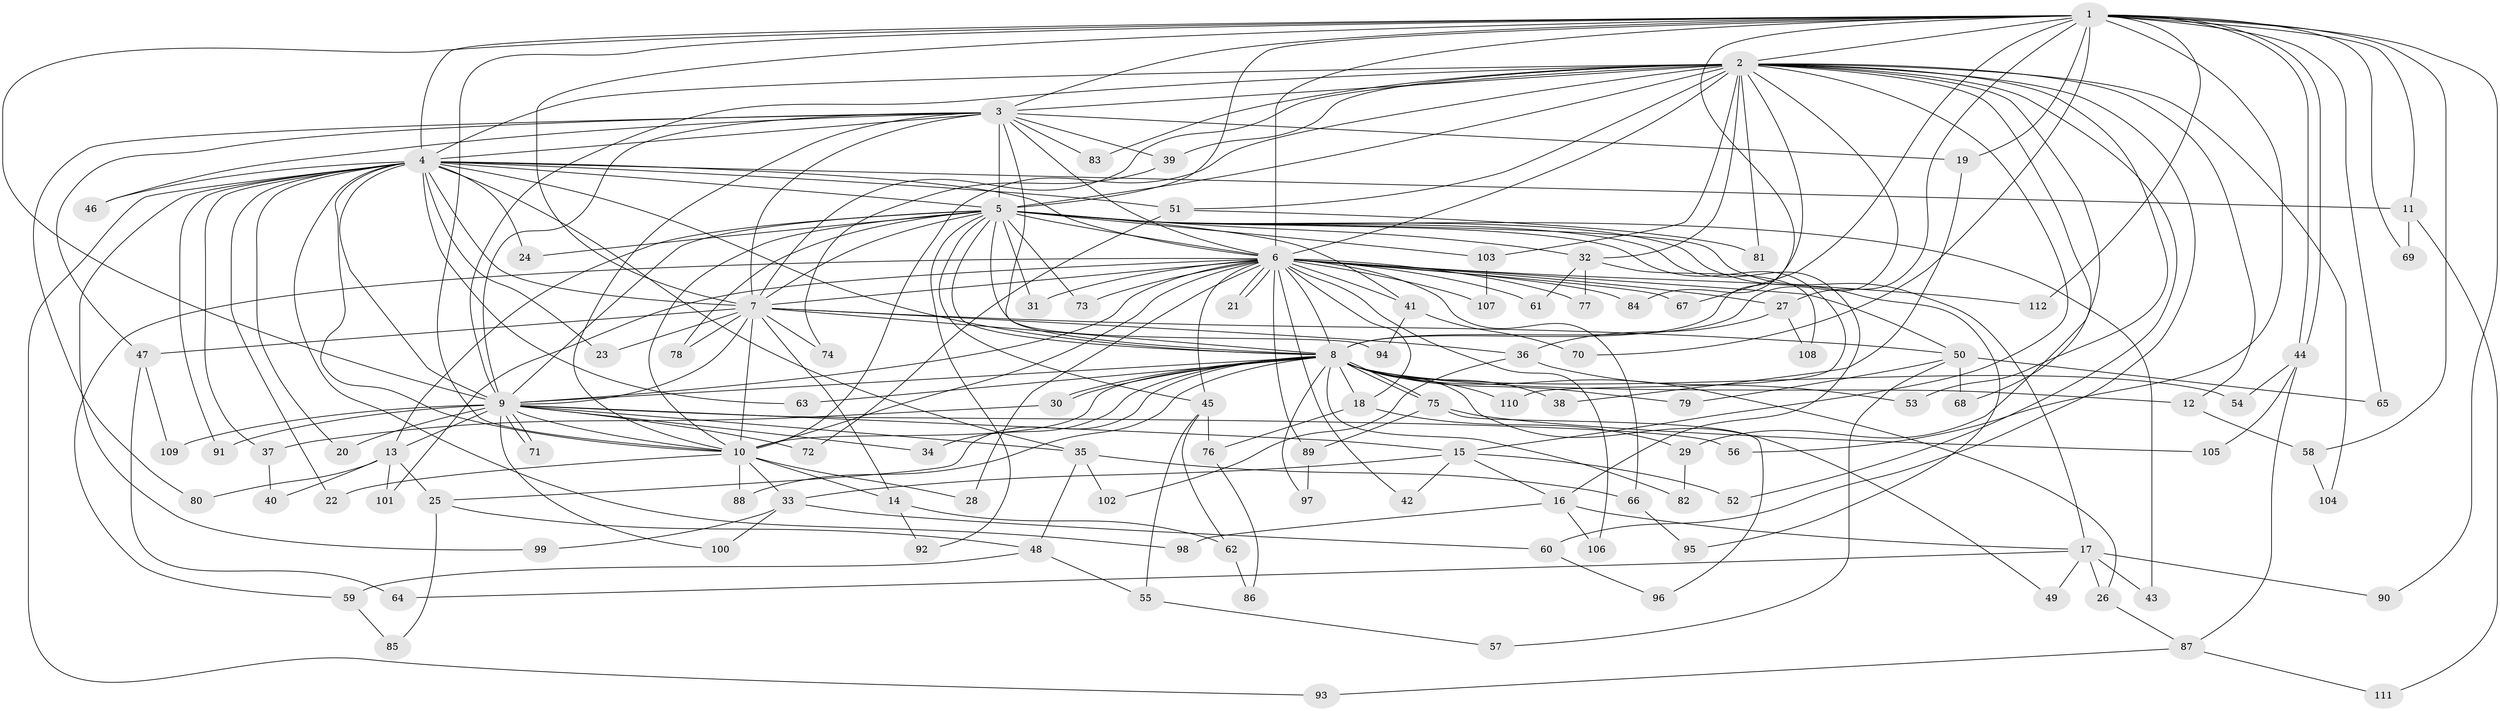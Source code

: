 // coarse degree distribution, {24: 0.011904761904761904, 21: 0.011904761904761904, 33: 0.011904761904761904, 28: 0.023809523809523808, 12: 0.011904761904761904, 17: 0.011904761904761904, 4: 0.13095238095238096, 3: 0.10714285714285714, 6: 0.03571428571428571, 9: 0.011904761904761904, 8: 0.011904761904761904, 2: 0.5357142857142857, 1: 0.023809523809523808, 5: 0.05952380952380952}
// Generated by graph-tools (version 1.1) at 2025/51/02/27/25 19:51:47]
// undirected, 112 vertices, 249 edges
graph export_dot {
graph [start="1"]
  node [color=gray90,style=filled];
  1;
  2;
  3;
  4;
  5;
  6;
  7;
  8;
  9;
  10;
  11;
  12;
  13;
  14;
  15;
  16;
  17;
  18;
  19;
  20;
  21;
  22;
  23;
  24;
  25;
  26;
  27;
  28;
  29;
  30;
  31;
  32;
  33;
  34;
  35;
  36;
  37;
  38;
  39;
  40;
  41;
  42;
  43;
  44;
  45;
  46;
  47;
  48;
  49;
  50;
  51;
  52;
  53;
  54;
  55;
  56;
  57;
  58;
  59;
  60;
  61;
  62;
  63;
  64;
  65;
  66;
  67;
  68;
  69;
  70;
  71;
  72;
  73;
  74;
  75;
  76;
  77;
  78;
  79;
  80;
  81;
  82;
  83;
  84;
  85;
  86;
  87;
  88;
  89;
  90;
  91;
  92;
  93;
  94;
  95;
  96;
  97;
  98;
  99;
  100;
  101;
  102;
  103;
  104;
  105;
  106;
  107;
  108;
  109;
  110;
  111;
  112;
  1 -- 2;
  1 -- 3;
  1 -- 4;
  1 -- 5;
  1 -- 6;
  1 -- 7;
  1 -- 8;
  1 -- 9;
  1 -- 10;
  1 -- 11;
  1 -- 19;
  1 -- 27;
  1 -- 44;
  1 -- 44;
  1 -- 56;
  1 -- 58;
  1 -- 65;
  1 -- 67;
  1 -- 69;
  1 -- 70;
  1 -- 90;
  1 -- 112;
  2 -- 3;
  2 -- 4;
  2 -- 5;
  2 -- 6;
  2 -- 7;
  2 -- 8;
  2 -- 9;
  2 -- 10;
  2 -- 12;
  2 -- 15;
  2 -- 29;
  2 -- 32;
  2 -- 39;
  2 -- 51;
  2 -- 52;
  2 -- 53;
  2 -- 60;
  2 -- 68;
  2 -- 81;
  2 -- 83;
  2 -- 84;
  2 -- 103;
  2 -- 104;
  3 -- 4;
  3 -- 5;
  3 -- 6;
  3 -- 7;
  3 -- 8;
  3 -- 9;
  3 -- 10;
  3 -- 19;
  3 -- 39;
  3 -- 46;
  3 -- 47;
  3 -- 80;
  3 -- 83;
  4 -- 5;
  4 -- 6;
  4 -- 7;
  4 -- 8;
  4 -- 9;
  4 -- 10;
  4 -- 11;
  4 -- 20;
  4 -- 22;
  4 -- 23;
  4 -- 24;
  4 -- 35;
  4 -- 37;
  4 -- 46;
  4 -- 51;
  4 -- 63;
  4 -- 91;
  4 -- 93;
  4 -- 98;
  4 -- 99;
  5 -- 6;
  5 -- 7;
  5 -- 8;
  5 -- 9;
  5 -- 10;
  5 -- 13;
  5 -- 16;
  5 -- 17;
  5 -- 24;
  5 -- 31;
  5 -- 32;
  5 -- 41;
  5 -- 43;
  5 -- 45;
  5 -- 73;
  5 -- 78;
  5 -- 92;
  5 -- 94;
  5 -- 95;
  5 -- 103;
  5 -- 110;
  6 -- 7;
  6 -- 8;
  6 -- 9;
  6 -- 10;
  6 -- 18;
  6 -- 21;
  6 -- 21;
  6 -- 27;
  6 -- 28;
  6 -- 31;
  6 -- 41;
  6 -- 42;
  6 -- 45;
  6 -- 50;
  6 -- 59;
  6 -- 61;
  6 -- 66;
  6 -- 67;
  6 -- 73;
  6 -- 77;
  6 -- 84;
  6 -- 89;
  6 -- 101;
  6 -- 106;
  6 -- 107;
  6 -- 112;
  7 -- 8;
  7 -- 9;
  7 -- 10;
  7 -- 14;
  7 -- 23;
  7 -- 36;
  7 -- 47;
  7 -- 50;
  7 -- 74;
  7 -- 78;
  8 -- 9;
  8 -- 10;
  8 -- 12;
  8 -- 18;
  8 -- 25;
  8 -- 26;
  8 -- 30;
  8 -- 30;
  8 -- 34;
  8 -- 38;
  8 -- 49;
  8 -- 54;
  8 -- 63;
  8 -- 75;
  8 -- 75;
  8 -- 79;
  8 -- 82;
  8 -- 88;
  8 -- 97;
  8 -- 110;
  9 -- 10;
  9 -- 13;
  9 -- 15;
  9 -- 20;
  9 -- 34;
  9 -- 35;
  9 -- 56;
  9 -- 71;
  9 -- 71;
  9 -- 72;
  9 -- 91;
  9 -- 100;
  9 -- 109;
  10 -- 14;
  10 -- 22;
  10 -- 28;
  10 -- 33;
  10 -- 88;
  11 -- 69;
  11 -- 111;
  12 -- 58;
  13 -- 25;
  13 -- 40;
  13 -- 80;
  13 -- 101;
  14 -- 62;
  14 -- 92;
  15 -- 16;
  15 -- 33;
  15 -- 42;
  15 -- 52;
  16 -- 17;
  16 -- 98;
  16 -- 106;
  17 -- 26;
  17 -- 43;
  17 -- 49;
  17 -- 64;
  17 -- 90;
  18 -- 29;
  18 -- 76;
  19 -- 38;
  25 -- 48;
  25 -- 85;
  26 -- 87;
  27 -- 36;
  27 -- 108;
  29 -- 82;
  30 -- 37;
  32 -- 61;
  32 -- 77;
  32 -- 108;
  33 -- 60;
  33 -- 99;
  33 -- 100;
  35 -- 48;
  35 -- 66;
  35 -- 102;
  36 -- 53;
  36 -- 102;
  37 -- 40;
  39 -- 74;
  41 -- 70;
  41 -- 94;
  44 -- 54;
  44 -- 87;
  44 -- 105;
  45 -- 55;
  45 -- 62;
  45 -- 76;
  47 -- 64;
  47 -- 109;
  48 -- 55;
  48 -- 59;
  50 -- 57;
  50 -- 65;
  50 -- 68;
  50 -- 79;
  51 -- 72;
  51 -- 81;
  55 -- 57;
  58 -- 104;
  59 -- 85;
  60 -- 96;
  62 -- 86;
  66 -- 95;
  75 -- 89;
  75 -- 96;
  75 -- 105;
  76 -- 86;
  87 -- 93;
  87 -- 111;
  89 -- 97;
  103 -- 107;
}

